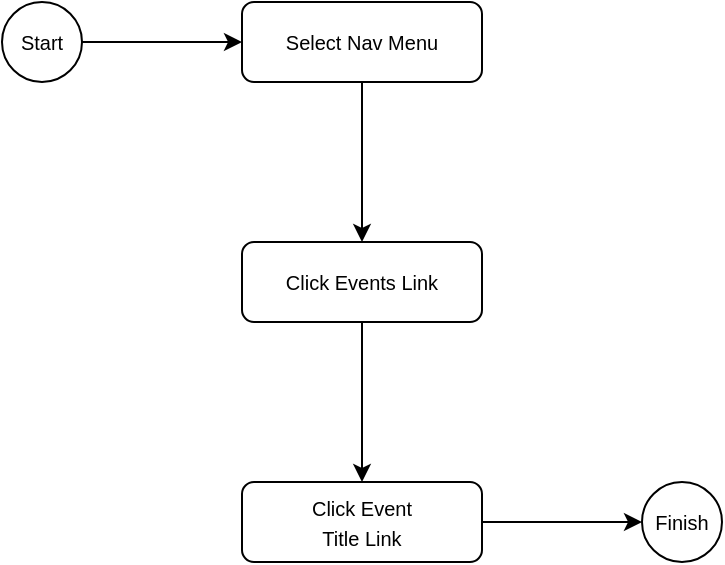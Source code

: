 <mxfile version="22.0.2" type="device">
  <diagram name="Page-1" id="NNfGUAd-1Q0jUisDUiX7">
    <mxGraphModel dx="918" dy="676" grid="1" gridSize="10" guides="1" tooltips="1" connect="1" arrows="1" fold="1" page="1" pageScale="1" pageWidth="1100" pageHeight="850" math="0" shadow="0">
      <root>
        <mxCell id="0" />
        <mxCell id="1" parent="0" />
        <mxCell id="3wklKYEOANyQfuSkrT0Y-13" value="" style="edgeStyle=orthogonalEdgeStyle;rounded=0;orthogonalLoop=1;jettySize=auto;html=1;" edge="1" parent="1" source="3wklKYEOANyQfuSkrT0Y-1" target="3wklKYEOANyQfuSkrT0Y-10">
          <mxGeometry relative="1" as="geometry" />
        </mxCell>
        <mxCell id="3wklKYEOANyQfuSkrT0Y-1" value="&lt;p style=&quot;line-height: 90%;&quot;&gt;&lt;font style=&quot;font-size: 10px;&quot;&gt;Start&lt;/font&gt;&lt;/p&gt;" style="ellipse;whiteSpace=wrap;html=1;aspect=fixed;" vertex="1" parent="1">
          <mxGeometry x="80" y="120" width="40" height="40" as="geometry" />
        </mxCell>
        <mxCell id="3wklKYEOANyQfuSkrT0Y-5" value="&lt;font style=&quot;font-size: 10px;&quot;&gt;Finish&lt;/font&gt;" style="ellipse;whiteSpace=wrap;html=1;aspect=fixed;fontSize=7;" vertex="1" parent="1">
          <mxGeometry x="400" y="360" width="40" height="40" as="geometry" />
        </mxCell>
        <mxCell id="3wklKYEOANyQfuSkrT0Y-14" value="" style="edgeStyle=orthogonalEdgeStyle;rounded=0;orthogonalLoop=1;jettySize=auto;html=1;" edge="1" parent="1" source="3wklKYEOANyQfuSkrT0Y-10" target="3wklKYEOANyQfuSkrT0Y-11">
          <mxGeometry relative="1" as="geometry" />
        </mxCell>
        <mxCell id="3wklKYEOANyQfuSkrT0Y-10" value="&lt;font style=&quot;font-size: 10px;&quot;&gt;Select Nav Menu&lt;/font&gt;" style="rounded=1;whiteSpace=wrap;html=1;" vertex="1" parent="1">
          <mxGeometry x="200" y="120" width="120" height="40" as="geometry" />
        </mxCell>
        <mxCell id="3wklKYEOANyQfuSkrT0Y-15" value="" style="edgeStyle=orthogonalEdgeStyle;rounded=0;orthogonalLoop=1;jettySize=auto;html=1;" edge="1" parent="1" source="3wklKYEOANyQfuSkrT0Y-11" target="3wklKYEOANyQfuSkrT0Y-12">
          <mxGeometry relative="1" as="geometry" />
        </mxCell>
        <mxCell id="3wklKYEOANyQfuSkrT0Y-11" value="&lt;font style=&quot;font-size: 10px;&quot;&gt;Click Events Link&lt;br&gt;&lt;/font&gt;" style="rounded=1;whiteSpace=wrap;html=1;" vertex="1" parent="1">
          <mxGeometry x="200" y="240" width="120" height="40" as="geometry" />
        </mxCell>
        <mxCell id="3wklKYEOANyQfuSkrT0Y-16" value="" style="edgeStyle=orthogonalEdgeStyle;rounded=0;orthogonalLoop=1;jettySize=auto;html=1;" edge="1" parent="1" source="3wklKYEOANyQfuSkrT0Y-12" target="3wklKYEOANyQfuSkrT0Y-5">
          <mxGeometry relative="1" as="geometry" />
        </mxCell>
        <mxCell id="3wklKYEOANyQfuSkrT0Y-12" value="&lt;font style=&quot;font-size: 10px;&quot;&gt;Click Event &lt;br&gt;Title Link&lt;br&gt;&lt;/font&gt;" style="rounded=1;whiteSpace=wrap;html=1;" vertex="1" parent="1">
          <mxGeometry x="200" y="360" width="120" height="40" as="geometry" />
        </mxCell>
      </root>
    </mxGraphModel>
  </diagram>
</mxfile>

